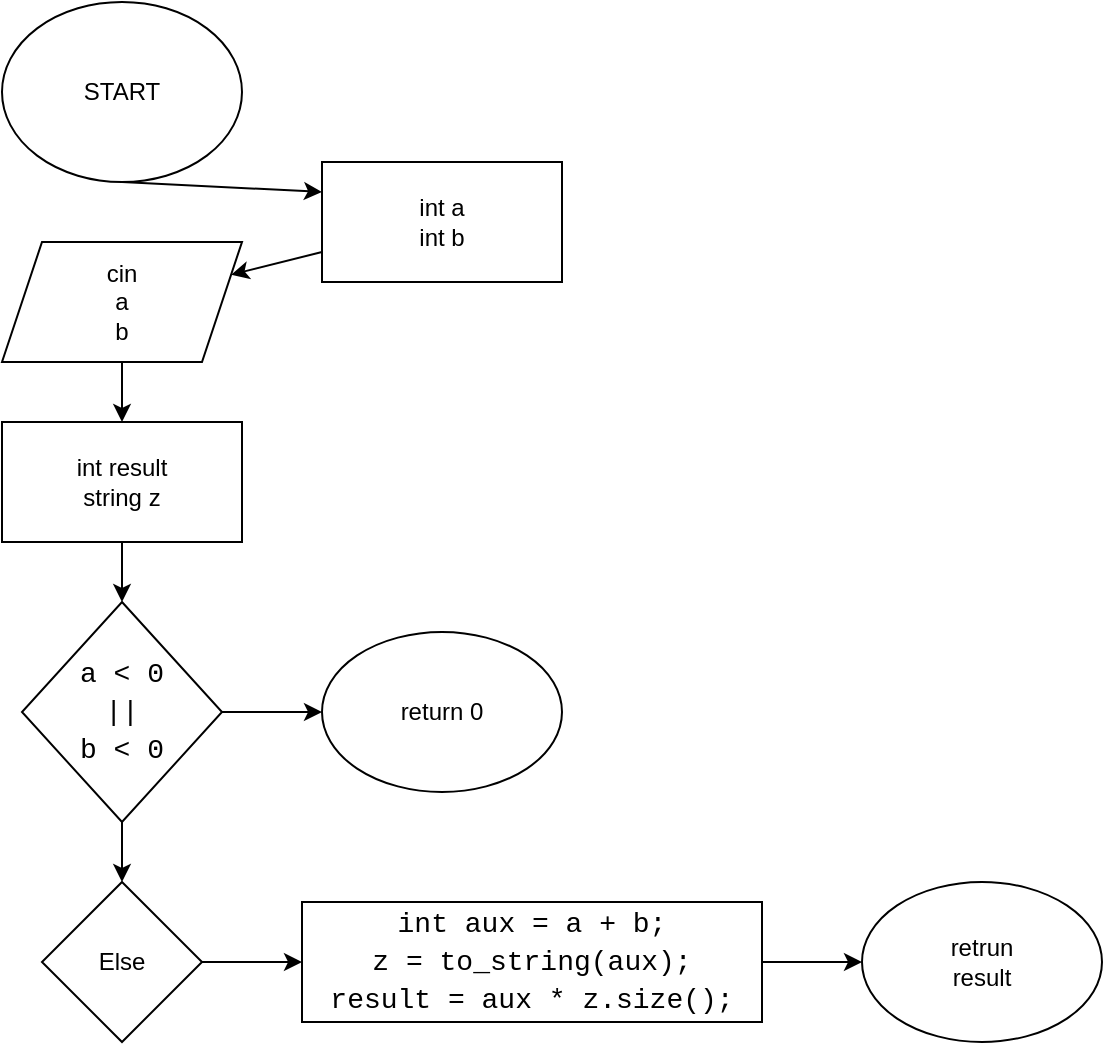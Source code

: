 <mxfile version="24.4.0" type="github">
  <diagram name="Page-1" id="b3u6Y8TxHjO-yXtJyqra">
    <mxGraphModel dx="880" dy="1568" grid="1" gridSize="10" guides="1" tooltips="1" connect="1" arrows="1" fold="1" page="1" pageScale="1" pageWidth="850" pageHeight="1100" math="0" shadow="0">
      <root>
        <mxCell id="0" />
        <mxCell id="1" parent="0" />
        <mxCell id="NxCB0kAz4tgVsxbRLSBy-1" value="START" style="ellipse;whiteSpace=wrap;html=1;" parent="1" vertex="1">
          <mxGeometry x="40" y="-1100" width="120" height="90" as="geometry" />
        </mxCell>
        <mxCell id="NxCB0kAz4tgVsxbRLSBy-2" value="" style="endArrow=classic;html=1;rounded=0;exitX=0.5;exitY=1;exitDx=0;exitDy=0;entryX=0;entryY=0.25;entryDx=0;entryDy=0;" parent="1" source="NxCB0kAz4tgVsxbRLSBy-1" edge="1" target="yEL_T5Q_4JUJ4UqL97CK-1">
          <mxGeometry width="50" height="50" relative="1" as="geometry">
            <mxPoint x="400" y="-950" as="sourcePoint" />
            <mxPoint x="100" y="-980" as="targetPoint" />
          </mxGeometry>
        </mxCell>
        <mxCell id="NxCB0kAz4tgVsxbRLSBy-3" value="cin&lt;div&gt;a&lt;div&gt;b&lt;/div&gt;&lt;/div&gt;" style="shape=parallelogram;perimeter=parallelogramPerimeter;whiteSpace=wrap;html=1;fixedSize=1;" parent="1" vertex="1">
          <mxGeometry x="40" y="-980" width="120" height="60" as="geometry" />
        </mxCell>
        <mxCell id="NxCB0kAz4tgVsxbRLSBy-4" value="" style="endArrow=classic;html=1;rounded=0;exitX=0.5;exitY=1;exitDx=0;exitDy=0;" parent="1" source="NxCB0kAz4tgVsxbRLSBy-3" edge="1">
          <mxGeometry width="50" height="50" relative="1" as="geometry">
            <mxPoint x="400" y="-950" as="sourcePoint" />
            <mxPoint x="100" y="-890" as="targetPoint" />
          </mxGeometry>
        </mxCell>
        <mxCell id="NxCB0kAz4tgVsxbRLSBy-5" value="int result&lt;div&gt;string z&lt;/div&gt;" style="rounded=0;whiteSpace=wrap;html=1;" parent="1" vertex="1">
          <mxGeometry x="40" y="-890" width="120" height="60" as="geometry" />
        </mxCell>
        <mxCell id="NxCB0kAz4tgVsxbRLSBy-6" value="" style="endArrow=classic;html=1;rounded=0;exitX=0.5;exitY=1;exitDx=0;exitDy=0;" parent="1" source="NxCB0kAz4tgVsxbRLSBy-5" edge="1">
          <mxGeometry width="50" height="50" relative="1" as="geometry">
            <mxPoint x="400" y="-950" as="sourcePoint" />
            <mxPoint x="100" y="-800" as="targetPoint" />
          </mxGeometry>
        </mxCell>
        <mxCell id="NxCB0kAz4tgVsxbRLSBy-7" value="&lt;div style=&quot;font-family: Consolas, &amp;quot;Courier New&amp;quot;, monospace; font-size: 14px; line-height: 19px; white-space: pre;&quot;&gt;a &amp;lt; 0&lt;/div&gt;&lt;div style=&quot;font-family: Consolas, &amp;quot;Courier New&amp;quot;, monospace; font-size: 14px; line-height: 19px; white-space: pre;&quot;&gt;||&lt;/div&gt;&lt;div style=&quot;font-family: Consolas, &amp;quot;Courier New&amp;quot;, monospace; font-size: 14px; line-height: 19px; white-space: pre;&quot;&gt;b &amp;lt; 0&lt;/div&gt;" style="rhombus;whiteSpace=wrap;html=1;" parent="1" vertex="1">
          <mxGeometry x="50" y="-800" width="100" height="110" as="geometry" />
        </mxCell>
        <mxCell id="NxCB0kAz4tgVsxbRLSBy-8" value="" style="endArrow=classic;html=1;rounded=0;exitX=1;exitY=0.5;exitDx=0;exitDy=0;" parent="1" source="NxCB0kAz4tgVsxbRLSBy-7" edge="1">
          <mxGeometry width="50" height="50" relative="1" as="geometry">
            <mxPoint x="400" y="-850" as="sourcePoint" />
            <mxPoint x="200" y="-745" as="targetPoint" />
          </mxGeometry>
        </mxCell>
        <mxCell id="NxCB0kAz4tgVsxbRLSBy-9" value="return 0" style="ellipse;whiteSpace=wrap;html=1;" parent="1" vertex="1">
          <mxGeometry x="200" y="-785" width="120" height="80" as="geometry" />
        </mxCell>
        <mxCell id="NxCB0kAz4tgVsxbRLSBy-10" value="" style="endArrow=classic;html=1;rounded=0;exitX=0.5;exitY=1;exitDx=0;exitDy=0;" parent="1" source="NxCB0kAz4tgVsxbRLSBy-7" edge="1">
          <mxGeometry width="50" height="50" relative="1" as="geometry">
            <mxPoint x="400" y="-650" as="sourcePoint" />
            <mxPoint x="100" y="-660" as="targetPoint" />
          </mxGeometry>
        </mxCell>
        <mxCell id="NxCB0kAz4tgVsxbRLSBy-11" value="Else" style="rhombus;whiteSpace=wrap;html=1;" parent="1" vertex="1">
          <mxGeometry x="60" y="-660" width="80" height="80" as="geometry" />
        </mxCell>
        <mxCell id="NxCB0kAz4tgVsxbRLSBy-12" value="" style="endArrow=classic;html=1;rounded=0;exitX=1;exitY=0.5;exitDx=0;exitDy=0;" parent="1" source="NxCB0kAz4tgVsxbRLSBy-11" edge="1">
          <mxGeometry width="50" height="50" relative="1" as="geometry">
            <mxPoint x="400" y="-650" as="sourcePoint" />
            <mxPoint x="190" y="-620" as="targetPoint" />
          </mxGeometry>
        </mxCell>
        <mxCell id="NxCB0kAz4tgVsxbRLSBy-13" value="&lt;br&gt;&lt;div style=&quot;font-family: Consolas, &amp;quot;Courier New&amp;quot;, monospace; font-weight: normal; font-size: 14px; line-height: 19px; white-space: pre;&quot;&gt;&lt;div&gt;int aux = a + b;&lt;/div&gt;&lt;div&gt;z = to_string(aux);&lt;/div&gt;&lt;div&gt;result = aux * z.size();&lt;/div&gt;&lt;/div&gt;&lt;div&gt;&lt;br&gt;&lt;/div&gt;" style="rounded=0;whiteSpace=wrap;html=1;" parent="1" vertex="1">
          <mxGeometry x="190" y="-650" width="230" height="60" as="geometry" />
        </mxCell>
        <mxCell id="NxCB0kAz4tgVsxbRLSBy-14" value="" style="endArrow=classic;html=1;rounded=0;exitX=1;exitY=0.5;exitDx=0;exitDy=0;" parent="1" edge="1">
          <mxGeometry width="50" height="50" relative="1" as="geometry">
            <mxPoint x="420" y="-620" as="sourcePoint" />
            <mxPoint x="470" y="-620" as="targetPoint" />
          </mxGeometry>
        </mxCell>
        <mxCell id="NxCB0kAz4tgVsxbRLSBy-15" value="retrun&lt;div&gt;result&lt;/div&gt;" style="ellipse;whiteSpace=wrap;html=1;" parent="1" vertex="1">
          <mxGeometry x="470" y="-660" width="120" height="80" as="geometry" />
        </mxCell>
        <mxCell id="yEL_T5Q_4JUJ4UqL97CK-1" value="int a&lt;div&gt;int b&lt;/div&gt;" style="rounded=0;whiteSpace=wrap;html=1;" vertex="1" parent="1">
          <mxGeometry x="200" y="-1020" width="120" height="60" as="geometry" />
        </mxCell>
        <mxCell id="yEL_T5Q_4JUJ4UqL97CK-2" value="" style="endArrow=classic;html=1;rounded=0;exitX=0;exitY=0.75;exitDx=0;exitDy=0;" edge="1" parent="1" source="yEL_T5Q_4JUJ4UqL97CK-1" target="NxCB0kAz4tgVsxbRLSBy-3">
          <mxGeometry width="50" height="50" relative="1" as="geometry">
            <mxPoint x="400" y="-830" as="sourcePoint" />
            <mxPoint x="450" y="-880" as="targetPoint" />
          </mxGeometry>
        </mxCell>
      </root>
    </mxGraphModel>
  </diagram>
</mxfile>
